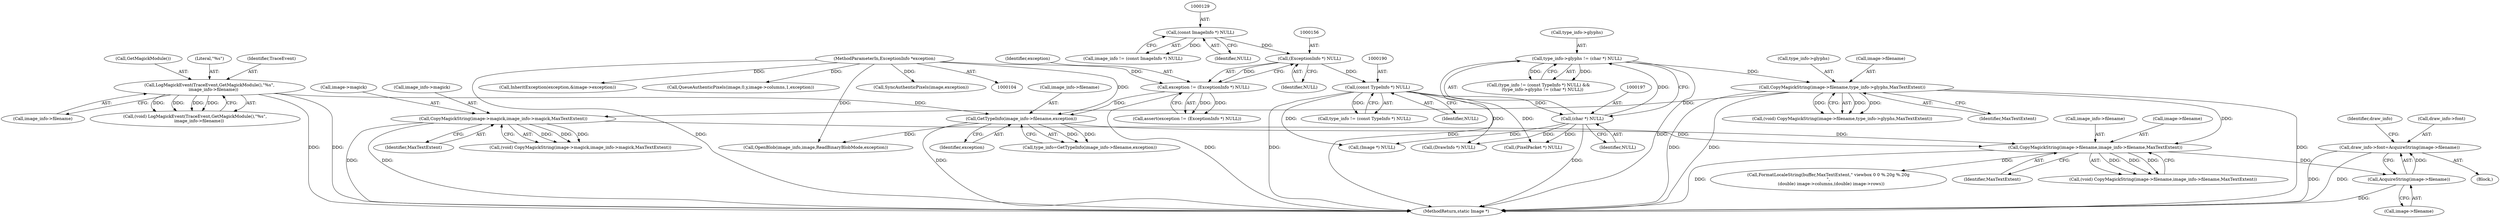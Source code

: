 digraph "0_ImageMagick_f6e9d0d9955e85bdd7540b251cd50d598dacc5e6_65@pointer" {
"1000345" [label="(Call,draw_info->font=AcquireString(image->filename))"];
"1000349" [label="(Call,AcquireString(image->filename))"];
"1000327" [label="(Call,CopyMagickString(image->filename,image_info->filename,MaxTextExtent))"];
"1000201" [label="(Call,CopyMagickString(image->filename,type_info->glyphs,MaxTextExtent))"];
"1000192" [label="(Call,type_info->glyphs != (char *) NULL)"];
"1000196" [label="(Call,(char *) NULL)"];
"1000189" [label="(Call,(const TypeInfo *) NULL)"];
"1000155" [label="(Call,(ExceptionInfo *) NULL)"];
"1000128" [label="(Call,(const ImageInfo *) NULL)"];
"1000180" [label="(Call,GetTypeInfo(image_info->filename,exception))"];
"1000145" [label="(Call,LogMagickEvent(TraceEvent,GetMagickModule(),\"%s\",\n      image_info->filename))"];
"1000153" [label="(Call,exception != (ExceptionInfo *) NULL)"];
"1000106" [label="(MethodParameterIn,ExceptionInfo *exception)"];
"1000317" [label="(Call,CopyMagickString(image->magick,image_info->magick,MaxTextExtent))"];
"1000187" [label="(Call,type_info != (const TypeInfo *) NULL)"];
"1000130" [label="(Identifier,NULL)"];
"1000540" [label="(MethodReturn,static Image *)"];
"1000146" [label="(Identifier,TraceEvent)"];
"1000192" [label="(Call,type_info->glyphs != (char *) NULL)"];
"1000145" [label="(Call,LogMagickEvent(TraceEvent,GetMagickModule(),\"%s\",\n      image_info->filename))"];
"1000286" [label="(Call,(PixelPacket *) NULL)"];
"1000327" [label="(Call,CopyMagickString(image->filename,image_info->filename,MaxTextExtent))"];
"1000317" [label="(Call,CopyMagickString(image->magick,image_info->magick,MaxTextExtent))"];
"1000193" [label="(Call,type_info->glyphs)"];
"1000186" [label="(Call,(type_info != (const TypeInfo *) NULL) &&\n      (type_info->glyphs != (char *) NULL))"];
"1000334" [label="(Identifier,MaxTextExtent)"];
"1000189" [label="(Call,(const TypeInfo *) NULL)"];
"1000350" [label="(Call,image->filename)"];
"1000315" [label="(Call,(void) CopyMagickString(image->magick,image_info->magick,MaxTextExtent))"];
"1000356" [label="(Identifier,draw_info)"];
"1000342" [label="(Call,(DrawInfo *) NULL)"];
"1000244" [label="(Call,InheritException(exception,&image->exception))"];
"1000199" [label="(Call,(void) CopyMagickString(image->filename,type_info->glyphs,MaxTextExtent))"];
"1000155" [label="(Call,(ExceptionInfo *) NULL)"];
"1000318" [label="(Call,image->magick)"];
"1000226" [label="(Call,(Image *) NULL)"];
"1000346" [label="(Call,draw_info->font)"];
"1000143" [label="(Call,(void) LogMagickEvent(TraceEvent,GetMagickModule(),\"%s\",\n      image_info->filename))"];
"1000147" [label="(Call,GetMagickModule())"];
"1000126" [label="(Call,image_info != (const ImageInfo *) NULL)"];
"1000331" [label="(Call,image_info->filename)"];
"1000181" [label="(Call,image_info->filename)"];
"1000180" [label="(Call,GetTypeInfo(image_info->filename,exception))"];
"1000325" [label="(Call,(void) CopyMagickString(image->filename,image_info->filename,MaxTextExtent))"];
"1000152" [label="(Call,assert(exception != (ExceptionInfo *) NULL))"];
"1000321" [label="(Call,image_info->magick)"];
"1000148" [label="(Literal,\"%s\")"];
"1000198" [label="(Identifier,NULL)"];
"1000184" [label="(Identifier,exception)"];
"1000196" [label="(Call,(char *) NULL)"];
"1000178" [label="(Call,type_info=GetTypeInfo(image_info->filename,exception))"];
"1000208" [label="(Identifier,MaxTextExtent)"];
"1000157" [label="(Identifier,NULL)"];
"1000128" [label="(Call,(const ImageInfo *) NULL)"];
"1000324" [label="(Identifier,MaxTextExtent)"];
"1000328" [label="(Call,image->filename)"];
"1000106" [label="(MethodParameterIn,ExceptionInfo *exception)"];
"1000349" [label="(Call,AcquireString(image->filename))"];
"1000153" [label="(Call,exception != (ExceptionInfo *) NULL)"];
"1000211" [label="(Call,OpenBlob(image_info,image,ReadBinaryBlobMode,exception))"];
"1000274" [label="(Call,QueueAuthenticPixels(image,0,y,image->columns,1,exception))"];
"1000191" [label="(Identifier,NULL)"];
"1000149" [label="(Call,image_info->filename)"];
"1000205" [label="(Call,type_info->glyphs)"];
"1000107" [label="(Block,)"];
"1000202" [label="(Call,image->filename)"];
"1000201" [label="(Call,CopyMagickString(image->filename,type_info->glyphs,MaxTextExtent))"];
"1000361" [label="(Call,FormatLocaleString(buffer,MaxTextExtent,\" viewbox 0 0 %.20g %.20g\n\",\n    (double) image->columns,(double) image->rows))"];
"1000154" [label="(Identifier,exception)"];
"1000345" [label="(Call,draw_info->font=AcquireString(image->filename))"];
"1000310" [label="(Call,SyncAuthenticPixels(image,exception))"];
"1000345" -> "1000107"  [label="AST: "];
"1000345" -> "1000349"  [label="CFG: "];
"1000346" -> "1000345"  [label="AST: "];
"1000349" -> "1000345"  [label="AST: "];
"1000356" -> "1000345"  [label="CFG: "];
"1000345" -> "1000540"  [label="DDG: "];
"1000345" -> "1000540"  [label="DDG: "];
"1000349" -> "1000345"  [label="DDG: "];
"1000349" -> "1000350"  [label="CFG: "];
"1000350" -> "1000349"  [label="AST: "];
"1000349" -> "1000540"  [label="DDG: "];
"1000327" -> "1000349"  [label="DDG: "];
"1000327" -> "1000325"  [label="AST: "];
"1000327" -> "1000334"  [label="CFG: "];
"1000328" -> "1000327"  [label="AST: "];
"1000331" -> "1000327"  [label="AST: "];
"1000334" -> "1000327"  [label="AST: "];
"1000325" -> "1000327"  [label="CFG: "];
"1000327" -> "1000540"  [label="DDG: "];
"1000327" -> "1000325"  [label="DDG: "];
"1000327" -> "1000325"  [label="DDG: "];
"1000327" -> "1000325"  [label="DDG: "];
"1000201" -> "1000327"  [label="DDG: "];
"1000180" -> "1000327"  [label="DDG: "];
"1000317" -> "1000327"  [label="DDG: "];
"1000327" -> "1000361"  [label="DDG: "];
"1000201" -> "1000199"  [label="AST: "];
"1000201" -> "1000208"  [label="CFG: "];
"1000202" -> "1000201"  [label="AST: "];
"1000205" -> "1000201"  [label="AST: "];
"1000208" -> "1000201"  [label="AST: "];
"1000199" -> "1000201"  [label="CFG: "];
"1000201" -> "1000540"  [label="DDG: "];
"1000201" -> "1000540"  [label="DDG: "];
"1000201" -> "1000540"  [label="DDG: "];
"1000201" -> "1000199"  [label="DDG: "];
"1000201" -> "1000199"  [label="DDG: "];
"1000201" -> "1000199"  [label="DDG: "];
"1000192" -> "1000201"  [label="DDG: "];
"1000201" -> "1000317"  [label="DDG: "];
"1000192" -> "1000186"  [label="AST: "];
"1000192" -> "1000196"  [label="CFG: "];
"1000193" -> "1000192"  [label="AST: "];
"1000196" -> "1000192"  [label="AST: "];
"1000186" -> "1000192"  [label="CFG: "];
"1000192" -> "1000540"  [label="DDG: "];
"1000192" -> "1000540"  [label="DDG: "];
"1000192" -> "1000186"  [label="DDG: "];
"1000192" -> "1000186"  [label="DDG: "];
"1000196" -> "1000192"  [label="DDG: "];
"1000196" -> "1000198"  [label="CFG: "];
"1000197" -> "1000196"  [label="AST: "];
"1000198" -> "1000196"  [label="AST: "];
"1000196" -> "1000540"  [label="DDG: "];
"1000189" -> "1000196"  [label="DDG: "];
"1000196" -> "1000226"  [label="DDG: "];
"1000196" -> "1000286"  [label="DDG: "];
"1000196" -> "1000342"  [label="DDG: "];
"1000189" -> "1000187"  [label="AST: "];
"1000189" -> "1000191"  [label="CFG: "];
"1000190" -> "1000189"  [label="AST: "];
"1000191" -> "1000189"  [label="AST: "];
"1000187" -> "1000189"  [label="CFG: "];
"1000189" -> "1000540"  [label="DDG: "];
"1000189" -> "1000187"  [label="DDG: "];
"1000155" -> "1000189"  [label="DDG: "];
"1000189" -> "1000226"  [label="DDG: "];
"1000189" -> "1000286"  [label="DDG: "];
"1000189" -> "1000342"  [label="DDG: "];
"1000155" -> "1000153"  [label="AST: "];
"1000155" -> "1000157"  [label="CFG: "];
"1000156" -> "1000155"  [label="AST: "];
"1000157" -> "1000155"  [label="AST: "];
"1000153" -> "1000155"  [label="CFG: "];
"1000155" -> "1000153"  [label="DDG: "];
"1000128" -> "1000155"  [label="DDG: "];
"1000128" -> "1000126"  [label="AST: "];
"1000128" -> "1000130"  [label="CFG: "];
"1000129" -> "1000128"  [label="AST: "];
"1000130" -> "1000128"  [label="AST: "];
"1000126" -> "1000128"  [label="CFG: "];
"1000128" -> "1000126"  [label="DDG: "];
"1000180" -> "1000178"  [label="AST: "];
"1000180" -> "1000184"  [label="CFG: "];
"1000181" -> "1000180"  [label="AST: "];
"1000184" -> "1000180"  [label="AST: "];
"1000178" -> "1000180"  [label="CFG: "];
"1000180" -> "1000540"  [label="DDG: "];
"1000180" -> "1000178"  [label="DDG: "];
"1000180" -> "1000178"  [label="DDG: "];
"1000145" -> "1000180"  [label="DDG: "];
"1000153" -> "1000180"  [label="DDG: "];
"1000106" -> "1000180"  [label="DDG: "];
"1000180" -> "1000211"  [label="DDG: "];
"1000145" -> "1000143"  [label="AST: "];
"1000145" -> "1000149"  [label="CFG: "];
"1000146" -> "1000145"  [label="AST: "];
"1000147" -> "1000145"  [label="AST: "];
"1000148" -> "1000145"  [label="AST: "];
"1000149" -> "1000145"  [label="AST: "];
"1000143" -> "1000145"  [label="CFG: "];
"1000145" -> "1000540"  [label="DDG: "];
"1000145" -> "1000540"  [label="DDG: "];
"1000145" -> "1000143"  [label="DDG: "];
"1000145" -> "1000143"  [label="DDG: "];
"1000145" -> "1000143"  [label="DDG: "];
"1000145" -> "1000143"  [label="DDG: "];
"1000153" -> "1000152"  [label="AST: "];
"1000154" -> "1000153"  [label="AST: "];
"1000152" -> "1000153"  [label="CFG: "];
"1000153" -> "1000540"  [label="DDG: "];
"1000153" -> "1000152"  [label="DDG: "];
"1000153" -> "1000152"  [label="DDG: "];
"1000106" -> "1000153"  [label="DDG: "];
"1000106" -> "1000104"  [label="AST: "];
"1000106" -> "1000540"  [label="DDG: "];
"1000106" -> "1000211"  [label="DDG: "];
"1000106" -> "1000244"  [label="DDG: "];
"1000106" -> "1000274"  [label="DDG: "];
"1000106" -> "1000310"  [label="DDG: "];
"1000317" -> "1000315"  [label="AST: "];
"1000317" -> "1000324"  [label="CFG: "];
"1000318" -> "1000317"  [label="AST: "];
"1000321" -> "1000317"  [label="AST: "];
"1000324" -> "1000317"  [label="AST: "];
"1000315" -> "1000317"  [label="CFG: "];
"1000317" -> "1000540"  [label="DDG: "];
"1000317" -> "1000540"  [label="DDG: "];
"1000317" -> "1000315"  [label="DDG: "];
"1000317" -> "1000315"  [label="DDG: "];
"1000317" -> "1000315"  [label="DDG: "];
}
